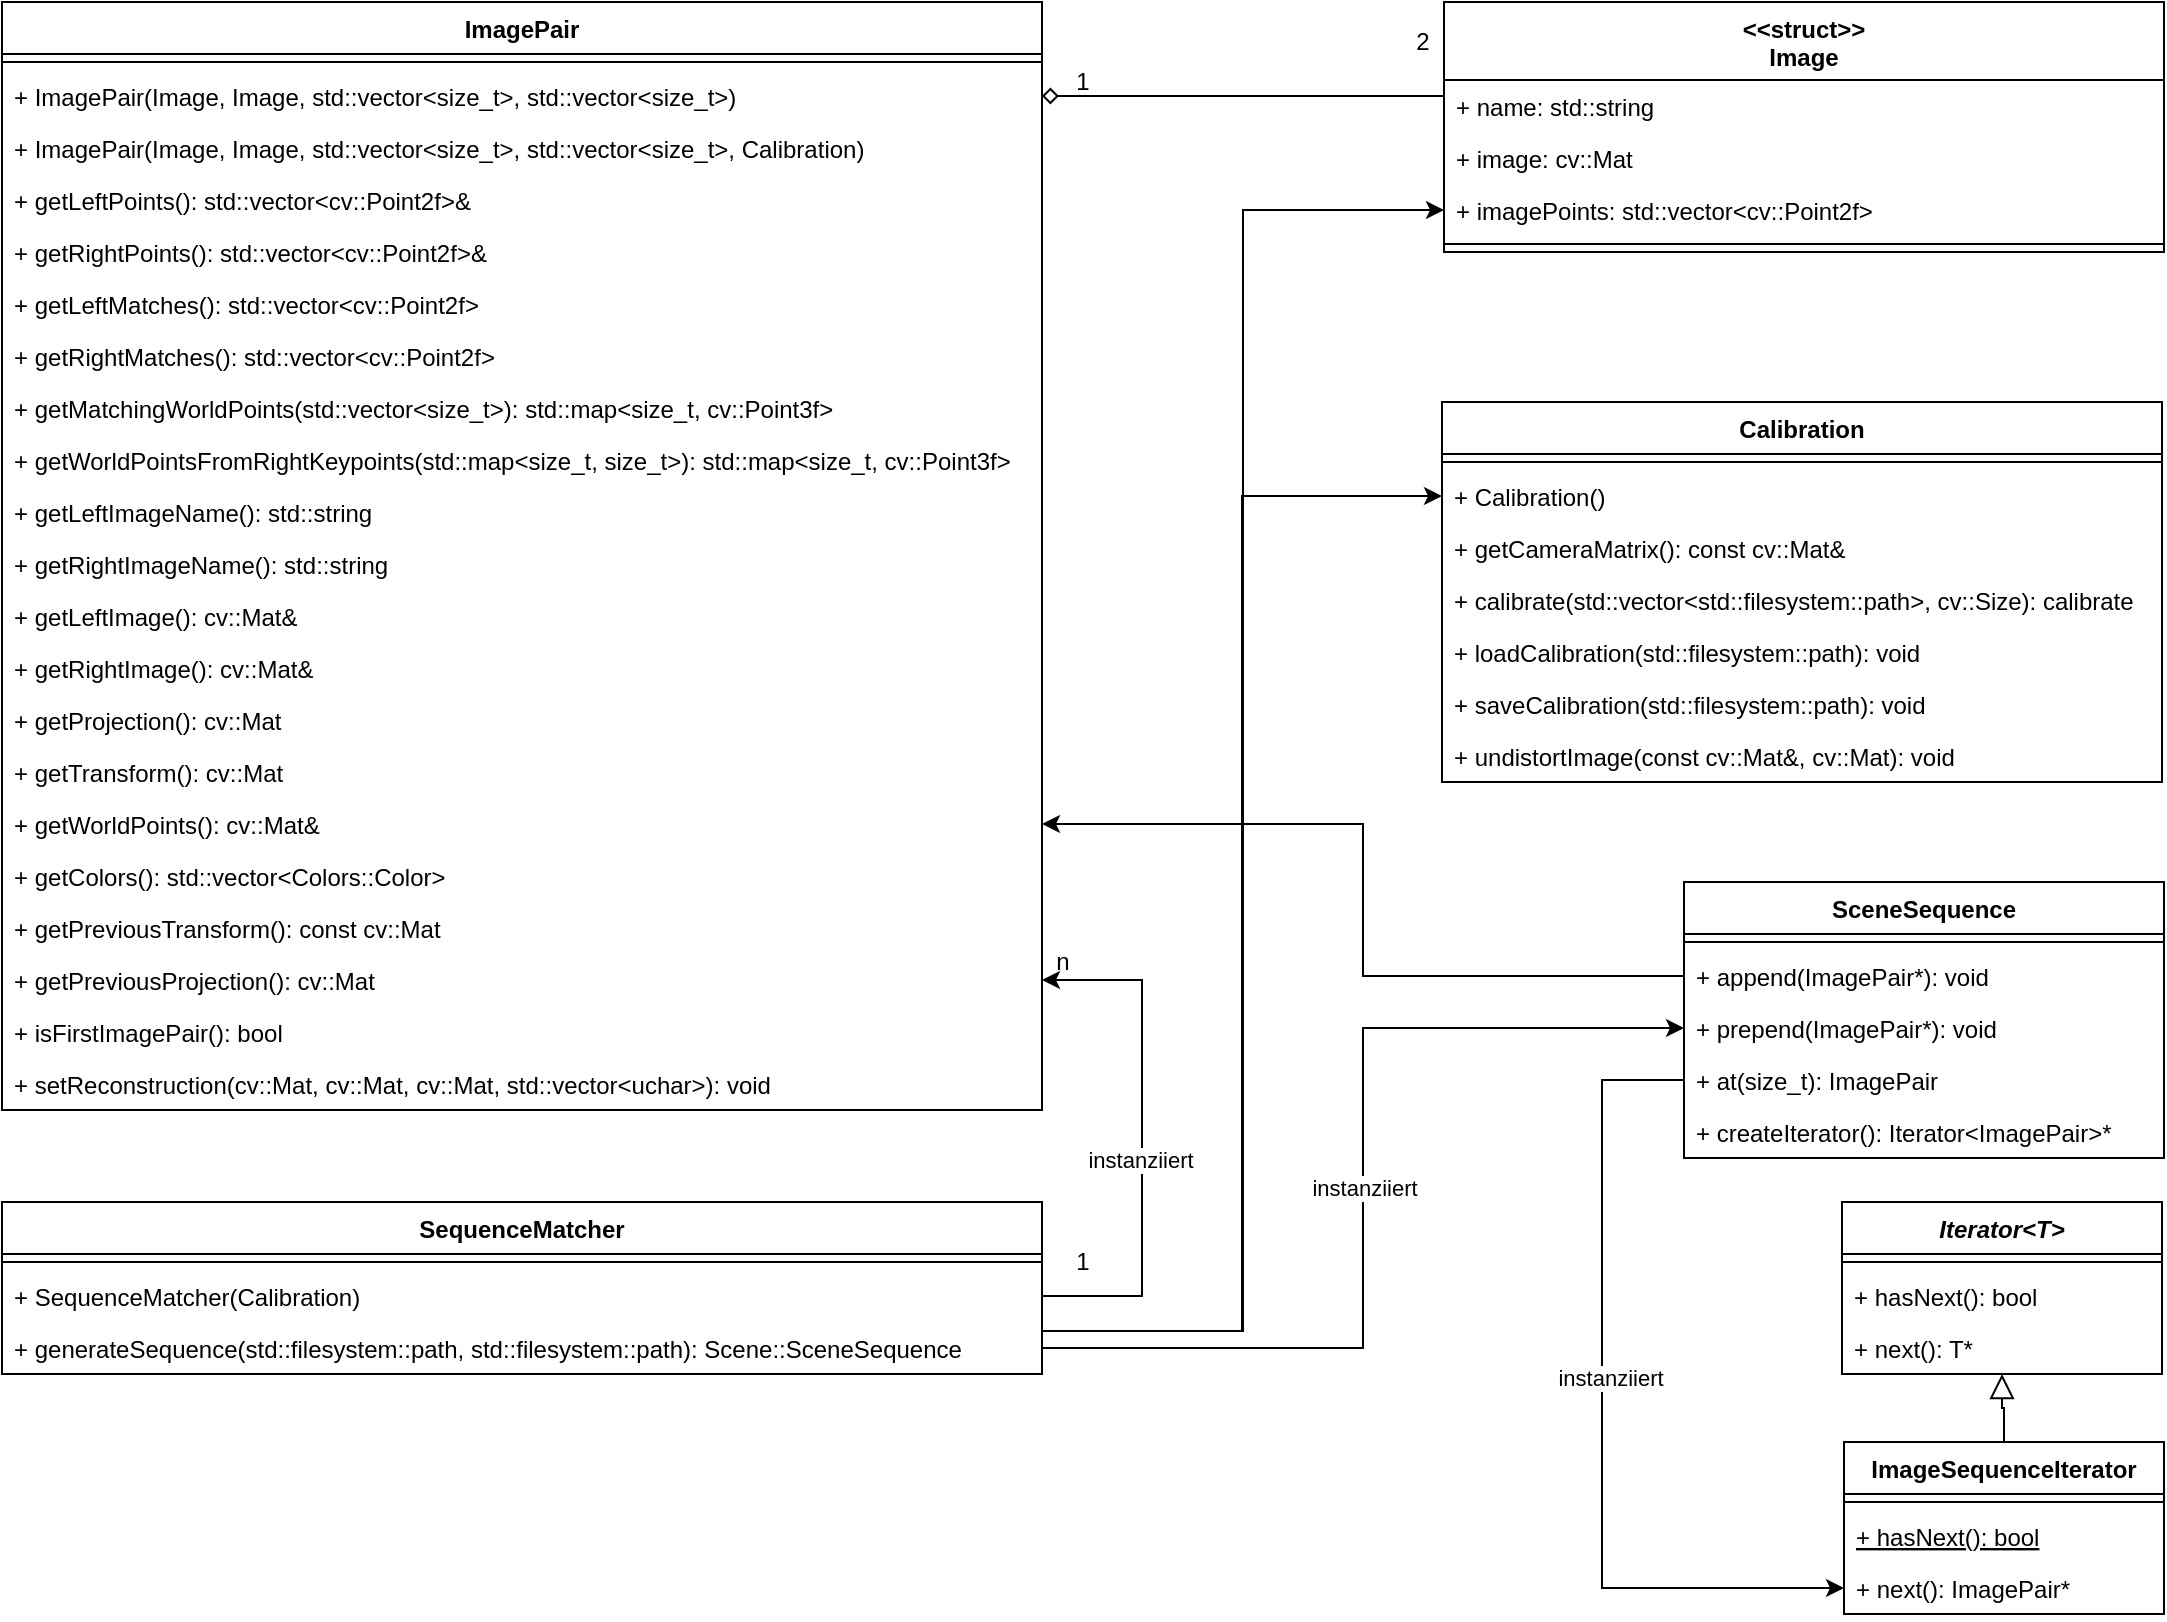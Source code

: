 <mxfile version="13.0.1" type="device"><diagram id="C5RBs43oDa-KdzZeNtuy" name="Page-1"><mxGraphModel dx="1673" dy="2115" grid="1" gridSize="10" guides="1" tooltips="1" connect="1" arrows="1" fold="1" page="1" pageScale="1" pageWidth="827" pageHeight="1169" math="0" shadow="0"><root><mxCell id="WIyWlLk6GJQsqaUBKTNV-0"/><mxCell id="WIyWlLk6GJQsqaUBKTNV-1" parent="WIyWlLk6GJQsqaUBKTNV-0"/><mxCell id="zkfFHV4jXpPFQw0GAbJ--12" value="" style="endArrow=block;endSize=10;endFill=0;shadow=0;strokeWidth=1;rounded=0;edgeStyle=elbowEdgeStyle;elbow=vertical;" parent="WIyWlLk6GJQsqaUBKTNV-1" source="zkfFHV4jXpPFQw0GAbJ--6" target="zkfFHV4jXpPFQw0GAbJ--0" edge="1"><mxGeometry width="160" relative="1" as="geometry"><mxPoint x="1760" y="83" as="sourcePoint"/><mxPoint x="1760" y="83" as="targetPoint"/></mxGeometry></mxCell><mxCell id="xn-AMebOff6eHMCHdCvl-0" value="&lt;&lt;struct&gt;&gt;&#10;Image" style="swimlane;fontStyle=1;align=center;verticalAlign=top;childLayout=stackLayout;horizontal=1;startSize=39;horizontalStack=0;resizeParent=1;resizeParentMax=0;resizeLast=0;collapsible=1;marginBottom=0;" parent="WIyWlLk6GJQsqaUBKTNV-1" vertex="1"><mxGeometry x="1281" y="-200" width="360" height="125" as="geometry"/></mxCell><mxCell id="xn-AMebOff6eHMCHdCvl-1" value="+ name: std::string" style="text;strokeColor=none;fillColor=none;align=left;verticalAlign=top;spacingLeft=4;spacingRight=4;overflow=hidden;rotatable=0;points=[[0,0.5],[1,0.5]];portConstraint=eastwest;" parent="xn-AMebOff6eHMCHdCvl-0" vertex="1"><mxGeometry y="39" width="360" height="26" as="geometry"/></mxCell><mxCell id="xn-AMebOff6eHMCHdCvl-4" value="+ image: cv::Mat" style="text;strokeColor=none;fillColor=none;align=left;verticalAlign=top;spacingLeft=4;spacingRight=4;overflow=hidden;rotatable=0;points=[[0,0.5],[1,0.5]];portConstraint=eastwest;" parent="xn-AMebOff6eHMCHdCvl-0" vertex="1"><mxGeometry y="65" width="360" height="26" as="geometry"/></mxCell><mxCell id="xn-AMebOff6eHMCHdCvl-5" value="+ imagePoints: std::vector&lt;cv::Point2f&gt;" style="text;strokeColor=none;fillColor=none;align=left;verticalAlign=top;spacingLeft=4;spacingRight=4;overflow=hidden;rotatable=0;points=[[0,0.5],[1,0.5]];portConstraint=eastwest;" parent="xn-AMebOff6eHMCHdCvl-0" vertex="1"><mxGeometry y="91" width="360" height="26" as="geometry"/></mxCell><mxCell id="xn-AMebOff6eHMCHdCvl-2" value="" style="line;strokeWidth=1;fillColor=none;align=left;verticalAlign=middle;spacingTop=-1;spacingLeft=3;spacingRight=3;rotatable=0;labelPosition=right;points=[];portConstraint=eastwest;" parent="xn-AMebOff6eHMCHdCvl-0" vertex="1"><mxGeometry y="117" width="360" height="8" as="geometry"/></mxCell><mxCell id="xn-AMebOff6eHMCHdCvl-26" value="Calibration" style="swimlane;fontStyle=1;align=center;verticalAlign=top;childLayout=stackLayout;horizontal=1;startSize=26;horizontalStack=0;resizeParent=1;resizeParentMax=0;resizeLast=0;collapsible=1;marginBottom=0;" parent="WIyWlLk6GJQsqaUBKTNV-1" vertex="1"><mxGeometry x="1280" width="360" height="190" as="geometry"/></mxCell><mxCell id="xn-AMebOff6eHMCHdCvl-27" value="" style="line;strokeWidth=1;fillColor=none;align=left;verticalAlign=middle;spacingTop=-1;spacingLeft=3;spacingRight=3;rotatable=0;labelPosition=right;points=[];portConstraint=eastwest;" parent="xn-AMebOff6eHMCHdCvl-26" vertex="1"><mxGeometry y="26" width="360" height="8" as="geometry"/></mxCell><mxCell id="xn-AMebOff6eHMCHdCvl-28" value="+ Calibration()" style="text;strokeColor=none;fillColor=none;align=left;verticalAlign=top;spacingLeft=4;spacingRight=4;overflow=hidden;rotatable=0;points=[[0,0.5],[1,0.5]];portConstraint=eastwest;" parent="xn-AMebOff6eHMCHdCvl-26" vertex="1"><mxGeometry y="34" width="360" height="26" as="geometry"/></mxCell><mxCell id="xn-AMebOff6eHMCHdCvl-29" value="+ getCameraMatrix(): const cv::Mat&amp;" style="text;strokeColor=none;fillColor=none;align=left;verticalAlign=top;spacingLeft=4;spacingRight=4;overflow=hidden;rotatable=0;points=[[0,0.5],[1,0.5]];portConstraint=eastwest;" parent="xn-AMebOff6eHMCHdCvl-26" vertex="1"><mxGeometry y="60" width="360" height="26" as="geometry"/></mxCell><mxCell id="xn-AMebOff6eHMCHdCvl-31" value="+ calibrate(std::vector&lt;std::filesystem::path&gt;, cv::Size): calibrate" style="text;strokeColor=none;fillColor=none;align=left;verticalAlign=top;spacingLeft=4;spacingRight=4;overflow=hidden;rotatable=0;points=[[0,0.5],[1,0.5]];portConstraint=eastwest;" parent="xn-AMebOff6eHMCHdCvl-26" vertex="1"><mxGeometry y="86" width="360" height="26" as="geometry"/></mxCell><mxCell id="xn-AMebOff6eHMCHdCvl-32" value="+ loadCalibration(std::filesystem::path): void" style="text;strokeColor=none;fillColor=none;align=left;verticalAlign=top;spacingLeft=4;spacingRight=4;overflow=hidden;rotatable=0;points=[[0,0.5],[1,0.5]];portConstraint=eastwest;" parent="xn-AMebOff6eHMCHdCvl-26" vertex="1"><mxGeometry y="112" width="360" height="26" as="geometry"/></mxCell><mxCell id="xn-AMebOff6eHMCHdCvl-33" value="+ saveCalibration(std::filesystem::path): void" style="text;strokeColor=none;fillColor=none;align=left;verticalAlign=top;spacingLeft=4;spacingRight=4;overflow=hidden;rotatable=0;points=[[0,0.5],[1,0.5]];portConstraint=eastwest;" parent="xn-AMebOff6eHMCHdCvl-26" vertex="1"><mxGeometry y="138" width="360" height="26" as="geometry"/></mxCell><mxCell id="xn-AMebOff6eHMCHdCvl-34" value="+ undistortImage(const cv::Mat&amp;, cv::Mat): void" style="text;strokeColor=none;fillColor=none;align=left;verticalAlign=top;spacingLeft=4;spacingRight=4;overflow=hidden;rotatable=0;points=[[0,0.5],[1,0.5]];portConstraint=eastwest;" parent="xn-AMebOff6eHMCHdCvl-26" vertex="1"><mxGeometry y="164" width="360" height="26" as="geometry"/></mxCell><mxCell id="xn-AMebOff6eHMCHdCvl-13" value="SceneSequence" style="swimlane;fontStyle=1;align=center;verticalAlign=top;childLayout=stackLayout;horizontal=1;startSize=26;horizontalStack=0;resizeParent=1;resizeParentMax=0;resizeLast=0;collapsible=1;marginBottom=0;" parent="WIyWlLk6GJQsqaUBKTNV-1" vertex="1"><mxGeometry x="1401" y="240" width="240" height="138" as="geometry"/></mxCell><mxCell id="xn-AMebOff6eHMCHdCvl-15" value="" style="line;strokeWidth=1;fillColor=none;align=left;verticalAlign=middle;spacingTop=-1;spacingLeft=3;spacingRight=3;rotatable=0;labelPosition=right;points=[];portConstraint=eastwest;" parent="xn-AMebOff6eHMCHdCvl-13" vertex="1"><mxGeometry y="26" width="240" height="8" as="geometry"/></mxCell><mxCell id="xn-AMebOff6eHMCHdCvl-16" value="+ append(ImagePair*): void" style="text;strokeColor=none;fillColor=none;align=left;verticalAlign=top;spacingLeft=4;spacingRight=4;overflow=hidden;rotatable=0;points=[[0,0.5],[1,0.5]];portConstraint=eastwest;" parent="xn-AMebOff6eHMCHdCvl-13" vertex="1"><mxGeometry y="34" width="240" height="26" as="geometry"/></mxCell><mxCell id="xn-AMebOff6eHMCHdCvl-17" value="+ prepend(ImagePair*): void" style="text;strokeColor=none;fillColor=none;align=left;verticalAlign=top;spacingLeft=4;spacingRight=4;overflow=hidden;rotatable=0;points=[[0,0.5],[1,0.5]];portConstraint=eastwest;" parent="xn-AMebOff6eHMCHdCvl-13" vertex="1"><mxGeometry y="60" width="240" height="26" as="geometry"/></mxCell><mxCell id="xn-AMebOff6eHMCHdCvl-18" value="+ at(size_t): ImagePair" style="text;strokeColor=none;fillColor=none;align=left;verticalAlign=top;spacingLeft=4;spacingRight=4;overflow=hidden;rotatable=0;points=[[0,0.5],[1,0.5]];portConstraint=eastwest;" parent="xn-AMebOff6eHMCHdCvl-13" vertex="1"><mxGeometry y="86" width="240" height="26" as="geometry"/></mxCell><mxCell id="xn-AMebOff6eHMCHdCvl-19" value="+ createIterator(): Iterator&lt;ImagePair&gt;*" style="text;strokeColor=none;fillColor=none;align=left;verticalAlign=top;spacingLeft=4;spacingRight=4;overflow=hidden;rotatable=0;points=[[0,0.5],[1,0.5]];portConstraint=eastwest;" parent="xn-AMebOff6eHMCHdCvl-13" vertex="1"><mxGeometry y="112" width="240" height="26" as="geometry"/></mxCell><mxCell id="zkfFHV4jXpPFQw0GAbJ--0" value="Iterator&lt;T&gt;" style="swimlane;fontStyle=3;align=center;verticalAlign=top;childLayout=stackLayout;horizontal=1;startSize=26;horizontalStack=0;resizeParent=1;resizeLast=0;collapsible=1;marginBottom=0;rounded=0;shadow=0;strokeWidth=1;" parent="WIyWlLk6GJQsqaUBKTNV-1" vertex="1"><mxGeometry x="1480" y="400" width="160" height="86" as="geometry"><mxRectangle x="230" y="140" width="160" height="26" as="alternateBounds"/></mxGeometry></mxCell><mxCell id="zkfFHV4jXpPFQw0GAbJ--4" value="" style="line;html=1;strokeWidth=1;align=left;verticalAlign=middle;spacingTop=-1;spacingLeft=3;spacingRight=3;rotatable=0;labelPosition=right;points=[];portConstraint=eastwest;" parent="zkfFHV4jXpPFQw0GAbJ--0" vertex="1"><mxGeometry y="26" width="160" height="8" as="geometry"/></mxCell><mxCell id="zkfFHV4jXpPFQw0GAbJ--5" value="+ hasNext(): bool" style="text;align=left;verticalAlign=top;spacingLeft=4;spacingRight=4;overflow=hidden;rotatable=0;points=[[0,0.5],[1,0.5]];portConstraint=eastwest;" parent="zkfFHV4jXpPFQw0GAbJ--0" vertex="1"><mxGeometry y="34" width="160" height="26" as="geometry"/></mxCell><mxCell id="jfnfl5ZqXml-hIqY2OUW-0" value="+ next(): T*" style="text;align=left;verticalAlign=top;spacingLeft=4;spacingRight=4;overflow=hidden;rotatable=0;points=[[0,0.5],[1,0.5]];portConstraint=eastwest;" parent="zkfFHV4jXpPFQw0GAbJ--0" vertex="1"><mxGeometry y="60" width="160" height="26" as="geometry"/></mxCell><mxCell id="zkfFHV4jXpPFQw0GAbJ--6" value="ImageSequenceIterator" style="swimlane;fontStyle=1;align=center;verticalAlign=top;childLayout=stackLayout;horizontal=1;startSize=26;horizontalStack=0;resizeParent=1;resizeLast=0;collapsible=1;marginBottom=0;rounded=0;shadow=0;strokeWidth=1;" parent="WIyWlLk6GJQsqaUBKTNV-1" vertex="1"><mxGeometry x="1481" y="520" width="160" height="86" as="geometry"><mxRectangle x="130" y="380" width="160" height="26" as="alternateBounds"/></mxGeometry></mxCell><mxCell id="zkfFHV4jXpPFQw0GAbJ--9" value="" style="line;html=1;strokeWidth=1;align=left;verticalAlign=middle;spacingTop=-1;spacingLeft=3;spacingRight=3;rotatable=0;labelPosition=right;points=[];portConstraint=eastwest;" parent="zkfFHV4jXpPFQw0GAbJ--6" vertex="1"><mxGeometry y="26" width="160" height="8" as="geometry"/></mxCell><mxCell id="zkfFHV4jXpPFQw0GAbJ--10" value="+ hasNext(): bool" style="text;align=left;verticalAlign=top;spacingLeft=4;spacingRight=4;overflow=hidden;rotatable=0;points=[[0,0.5],[1,0.5]];portConstraint=eastwest;fontStyle=4" parent="zkfFHV4jXpPFQw0GAbJ--6" vertex="1"><mxGeometry y="34" width="160" height="26" as="geometry"/></mxCell><mxCell id="zkfFHV4jXpPFQw0GAbJ--11" value="+ next(): ImagePair*" style="text;align=left;verticalAlign=top;spacingLeft=4;spacingRight=4;overflow=hidden;rotatable=0;points=[[0,0.5],[1,0.5]];portConstraint=eastwest;" parent="zkfFHV4jXpPFQw0GAbJ--6" vertex="1"><mxGeometry y="60" width="160" height="26" as="geometry"/></mxCell><mxCell id="Q97HaU1FXOLwYLaV0fi5-0" style="edgeStyle=orthogonalEdgeStyle;rounded=0;orthogonalLoop=1;jettySize=auto;html=1;exitX=1;exitY=0.5;exitDx=0;exitDy=0;startArrow=diamond;startFill=0;endArrow=none;endFill=0;entryX=0;entryY=0.25;entryDx=0;entryDy=0;" parent="WIyWlLk6GJQsqaUBKTNV-1" source="zkfFHV4jXpPFQw0GAbJ--24" target="xn-AMebOff6eHMCHdCvl-0" edge="1"><mxGeometry relative="1" as="geometry"><mxPoint x="1210" y="-153" as="targetPoint"/><Array as="points"><mxPoint x="1281" y="-153"/></Array></mxGeometry></mxCell><mxCell id="zkfFHV4jXpPFQw0GAbJ--17" value="ImagePair" style="swimlane;fontStyle=1;align=center;verticalAlign=top;childLayout=stackLayout;horizontal=1;startSize=26;horizontalStack=0;resizeParent=1;resizeLast=0;collapsible=1;marginBottom=0;rounded=0;shadow=0;strokeWidth=1;" parent="WIyWlLk6GJQsqaUBKTNV-1" vertex="1"><mxGeometry x="560" y="-200" width="520" height="554" as="geometry"><mxRectangle x="40" y="-40" width="160" height="26" as="alternateBounds"/></mxGeometry></mxCell><mxCell id="zkfFHV4jXpPFQw0GAbJ--23" value="" style="line;html=1;strokeWidth=1;align=left;verticalAlign=middle;spacingTop=-1;spacingLeft=3;spacingRight=3;rotatable=0;labelPosition=right;points=[];portConstraint=eastwest;" parent="zkfFHV4jXpPFQw0GAbJ--17" vertex="1"><mxGeometry y="26" width="520" height="8" as="geometry"/></mxCell><mxCell id="zkfFHV4jXpPFQw0GAbJ--24" value="+ ImagePair(Image, Image, std::vector&lt;size_t&gt;, std::vector&lt;size_t&gt;)" style="text;align=left;verticalAlign=top;spacingLeft=4;spacingRight=4;overflow=hidden;rotatable=0;points=[[0,0.5],[1,0.5]];portConstraint=eastwest;" parent="zkfFHV4jXpPFQw0GAbJ--17" vertex="1"><mxGeometry y="34" width="520" height="26" as="geometry"/></mxCell><mxCell id="zkfFHV4jXpPFQw0GAbJ--25" value="+ ImagePair(Image, Image, std::vector&lt;size_t&gt;, std::vector&lt;size_t&gt;, Calibration)" style="text;align=left;verticalAlign=top;spacingLeft=4;spacingRight=4;overflow=hidden;rotatable=0;points=[[0,0.5],[1,0.5]];portConstraint=eastwest;" parent="zkfFHV4jXpPFQw0GAbJ--17" vertex="1"><mxGeometry y="60" width="520" height="26" as="geometry"/></mxCell><mxCell id="jfnfl5ZqXml-hIqY2OUW-8" value="+ getLeftPoints(): std::vector&lt;cv::Point2f&gt;&amp;" style="text;align=left;verticalAlign=top;spacingLeft=4;spacingRight=4;overflow=hidden;rotatable=0;points=[[0,0.5],[1,0.5]];portConstraint=eastwest;" parent="zkfFHV4jXpPFQw0GAbJ--17" vertex="1"><mxGeometry y="86" width="520" height="26" as="geometry"/></mxCell><mxCell id="jfnfl5ZqXml-hIqY2OUW-9" value="+ getRightPoints(): std::vector&lt;cv::Point2f&gt;&amp;" style="text;align=left;verticalAlign=top;spacingLeft=4;spacingRight=4;overflow=hidden;rotatable=0;points=[[0,0.5],[1,0.5]];portConstraint=eastwest;" parent="zkfFHV4jXpPFQw0GAbJ--17" vertex="1"><mxGeometry y="112" width="520" height="26" as="geometry"/></mxCell><mxCell id="jfnfl5ZqXml-hIqY2OUW-10" value="+ getLeftMatches(): std::vector&lt;cv::Point2f&gt;" style="text;align=left;verticalAlign=top;spacingLeft=4;spacingRight=4;overflow=hidden;rotatable=0;points=[[0,0.5],[1,0.5]];portConstraint=eastwest;" parent="zkfFHV4jXpPFQw0GAbJ--17" vertex="1"><mxGeometry y="138" width="520" height="26" as="geometry"/></mxCell><mxCell id="jfnfl5ZqXml-hIqY2OUW-11" value="+ getRightMatches(): std::vector&lt;cv::Point2f&gt;" style="text;align=left;verticalAlign=top;spacingLeft=4;spacingRight=4;overflow=hidden;rotatable=0;points=[[0,0.5],[1,0.5]];portConstraint=eastwest;" parent="zkfFHV4jXpPFQw0GAbJ--17" vertex="1"><mxGeometry y="164" width="520" height="26" as="geometry"/></mxCell><mxCell id="jfnfl5ZqXml-hIqY2OUW-12" value="+ getMatchingWorldPoints(std::vector&lt;size_t&gt;): std::map&lt;size_t, cv::Point3f&gt;" style="text;align=left;verticalAlign=top;spacingLeft=4;spacingRight=4;overflow=hidden;rotatable=0;points=[[0,0.5],[1,0.5]];portConstraint=eastwest;" parent="zkfFHV4jXpPFQw0GAbJ--17" vertex="1"><mxGeometry y="190" width="520" height="26" as="geometry"/></mxCell><mxCell id="jfnfl5ZqXml-hIqY2OUW-13" value="+ getWorldPointsFromRightKeypoints(std::map&lt;size_t, size_t&gt;): std::map&lt;size_t, cv::Point3f&gt;" style="text;align=left;verticalAlign=top;spacingLeft=4;spacingRight=4;overflow=hidden;rotatable=0;points=[[0,0.5],[1,0.5]];portConstraint=eastwest;" parent="zkfFHV4jXpPFQw0GAbJ--17" vertex="1"><mxGeometry y="216" width="520" height="26" as="geometry"/></mxCell><mxCell id="jfnfl5ZqXml-hIqY2OUW-14" value="+ getLeftImageName(): std::string" style="text;align=left;verticalAlign=top;spacingLeft=4;spacingRight=4;overflow=hidden;rotatable=0;points=[[0,0.5],[1,0.5]];portConstraint=eastwest;" parent="zkfFHV4jXpPFQw0GAbJ--17" vertex="1"><mxGeometry y="242" width="520" height="26" as="geometry"/></mxCell><mxCell id="jfnfl5ZqXml-hIqY2OUW-15" value="+ getRightImageName(): std::string" style="text;align=left;verticalAlign=top;spacingLeft=4;spacingRight=4;overflow=hidden;rotatable=0;points=[[0,0.5],[1,0.5]];portConstraint=eastwest;" parent="zkfFHV4jXpPFQw0GAbJ--17" vertex="1"><mxGeometry y="268" width="520" height="26" as="geometry"/></mxCell><mxCell id="jfnfl5ZqXml-hIqY2OUW-16" value="+ getLeftImage(): cv::Mat&amp;" style="text;align=left;verticalAlign=top;spacingLeft=4;spacingRight=4;overflow=hidden;rotatable=0;points=[[0,0.5],[1,0.5]];portConstraint=eastwest;" parent="zkfFHV4jXpPFQw0GAbJ--17" vertex="1"><mxGeometry y="294" width="520" height="26" as="geometry"/></mxCell><mxCell id="jfnfl5ZqXml-hIqY2OUW-17" value="+ getRightImage(): cv::Mat&amp;" style="text;align=left;verticalAlign=top;spacingLeft=4;spacingRight=4;overflow=hidden;rotatable=0;points=[[0,0.5],[1,0.5]];portConstraint=eastwest;" parent="zkfFHV4jXpPFQw0GAbJ--17" vertex="1"><mxGeometry y="320" width="520" height="26" as="geometry"/></mxCell><mxCell id="jfnfl5ZqXml-hIqY2OUW-18" value="+ getProjection(): cv::Mat" style="text;align=left;verticalAlign=top;spacingLeft=4;spacingRight=4;overflow=hidden;rotatable=0;points=[[0,0.5],[1,0.5]];portConstraint=eastwest;" parent="zkfFHV4jXpPFQw0GAbJ--17" vertex="1"><mxGeometry y="346" width="520" height="26" as="geometry"/></mxCell><mxCell id="jfnfl5ZqXml-hIqY2OUW-19" value="+ getTransform(): cv::Mat" style="text;align=left;verticalAlign=top;spacingLeft=4;spacingRight=4;overflow=hidden;rotatable=0;points=[[0,0.5],[1,0.5]];portConstraint=eastwest;" parent="zkfFHV4jXpPFQw0GAbJ--17" vertex="1"><mxGeometry y="372" width="520" height="26" as="geometry"/></mxCell><mxCell id="jfnfl5ZqXml-hIqY2OUW-20" value="+ getWorldPoints(): cv::Mat&amp;" style="text;align=left;verticalAlign=top;spacingLeft=4;spacingRight=4;overflow=hidden;rotatable=0;points=[[0,0.5],[1,0.5]];portConstraint=eastwest;" parent="zkfFHV4jXpPFQw0GAbJ--17" vertex="1"><mxGeometry y="398" width="520" height="26" as="geometry"/></mxCell><mxCell id="jfnfl5ZqXml-hIqY2OUW-21" value="+ getColors(): std::vector&lt;Colors::Color&gt;" style="text;align=left;verticalAlign=top;spacingLeft=4;spacingRight=4;overflow=hidden;rotatable=0;points=[[0,0.5],[1,0.5]];portConstraint=eastwest;" parent="zkfFHV4jXpPFQw0GAbJ--17" vertex="1"><mxGeometry y="424" width="520" height="26" as="geometry"/></mxCell><mxCell id="jfnfl5ZqXml-hIqY2OUW-22" value="+ getPreviousTransform(): const cv::Mat" style="text;align=left;verticalAlign=top;spacingLeft=4;spacingRight=4;overflow=hidden;rotatable=0;points=[[0,0.5],[1,0.5]];portConstraint=eastwest;" parent="zkfFHV4jXpPFQw0GAbJ--17" vertex="1"><mxGeometry y="450" width="520" height="26" as="geometry"/></mxCell><mxCell id="jfnfl5ZqXml-hIqY2OUW-23" value="+ getPreviousProjection(): cv::Mat" style="text;align=left;verticalAlign=top;spacingLeft=4;spacingRight=4;overflow=hidden;rotatable=0;points=[[0,0.5],[1,0.5]];portConstraint=eastwest;" parent="zkfFHV4jXpPFQw0GAbJ--17" vertex="1"><mxGeometry y="476" width="520" height="26" as="geometry"/></mxCell><mxCell id="jfnfl5ZqXml-hIqY2OUW-24" value="+ isFirstImagePair(): bool" style="text;align=left;verticalAlign=top;spacingLeft=4;spacingRight=4;overflow=hidden;rotatable=0;points=[[0,0.5],[1,0.5]];portConstraint=eastwest;" parent="zkfFHV4jXpPFQw0GAbJ--17" vertex="1"><mxGeometry y="502" width="520" height="26" as="geometry"/></mxCell><mxCell id="jfnfl5ZqXml-hIqY2OUW-25" value="+ setReconstruction(cv::Mat, cv::Mat, cv::Mat, std::vector&lt;uchar&gt;): void" style="text;align=left;verticalAlign=top;spacingLeft=4;spacingRight=4;overflow=hidden;rotatable=0;points=[[0,0.5],[1,0.5]];portConstraint=eastwest;" parent="zkfFHV4jXpPFQw0GAbJ--17" vertex="1"><mxGeometry y="528" width="520" height="26" as="geometry"/></mxCell><mxCell id="Q97HaU1FXOLwYLaV0fi5-2" value="1" style="text;html=1;align=center;verticalAlign=middle;resizable=0;points=[];autosize=1;" parent="WIyWlLk6GJQsqaUBKTNV-1" vertex="1"><mxGeometry x="1090" y="-170" width="20" height="20" as="geometry"/></mxCell><mxCell id="Q97HaU1FXOLwYLaV0fi5-3" value="2" style="text;html=1;align=center;verticalAlign=middle;resizable=0;points=[];autosize=1;" parent="WIyWlLk6GJQsqaUBKTNV-1" vertex="1"><mxGeometry x="1260" y="-190" width="20" height="20" as="geometry"/></mxCell><mxCell id="Q97HaU1FXOLwYLaV0fi5-4" style="edgeStyle=orthogonalEdgeStyle;rounded=0;orthogonalLoop=1;jettySize=auto;html=1;exitX=0;exitY=0.5;exitDx=0;exitDy=0;startArrow=none;startFill=0;endArrow=classic;endFill=1;" parent="WIyWlLk6GJQsqaUBKTNV-1" source="xn-AMebOff6eHMCHdCvl-18" target="zkfFHV4jXpPFQw0GAbJ--11" edge="1"><mxGeometry relative="1" as="geometry"><Array as="points"><mxPoint x="1360" y="339"/><mxPoint x="1360" y="593"/></Array></mxGeometry></mxCell><mxCell id="Q97HaU1FXOLwYLaV0fi5-5" value="instanziiert" style="edgeLabel;html=1;align=center;verticalAlign=middle;resizable=0;points=[];" parent="Q97HaU1FXOLwYLaV0fi5-4" vertex="1" connectable="0"><mxGeometry x="-0.09" y="4" relative="1" as="geometry"><mxPoint as="offset"/></mxGeometry></mxCell><mxCell id="C4wUsqkQ3os70EGvMv3s-1" style="edgeStyle=orthogonalEdgeStyle;rounded=0;orthogonalLoop=1;jettySize=auto;html=1;exitX=1;exitY=0.5;exitDx=0;exitDy=0;startArrow=none;startFill=0;endArrow=classic;endFill=1;" edge="1" parent="WIyWlLk6GJQsqaUBKTNV-1" source="xn-AMebOff6eHMCHdCvl-11" target="jfnfl5ZqXml-hIqY2OUW-23"><mxGeometry relative="1" as="geometry"><Array as="points"><mxPoint x="1130" y="447"/><mxPoint x="1130" y="289"/></Array></mxGeometry></mxCell><mxCell id="C4wUsqkQ3os70EGvMv3s-6" value="instanziiert" style="edgeLabel;html=1;align=center;verticalAlign=middle;resizable=0;points=[];" vertex="1" connectable="0" parent="C4wUsqkQ3os70EGvMv3s-1"><mxGeometry x="-0.085" y="1" relative="1" as="geometry"><mxPoint as="offset"/></mxGeometry></mxCell><mxCell id="C4wUsqkQ3os70EGvMv3s-2" value="1" style="text;html=1;align=center;verticalAlign=middle;resizable=0;points=[];autosize=1;" vertex="1" parent="WIyWlLk6GJQsqaUBKTNV-1"><mxGeometry x="1090" y="420" width="20" height="20" as="geometry"/></mxCell><mxCell id="C4wUsqkQ3os70EGvMv3s-3" value="n" style="text;html=1;align=center;verticalAlign=middle;resizable=0;points=[];autosize=1;" vertex="1" parent="WIyWlLk6GJQsqaUBKTNV-1"><mxGeometry x="1080" y="270" width="20" height="20" as="geometry"/></mxCell><mxCell id="C4wUsqkQ3os70EGvMv3s-10" style="edgeStyle=orthogonalEdgeStyle;rounded=0;orthogonalLoop=1;jettySize=auto;html=1;exitX=1;exitY=0.75;exitDx=0;exitDy=0;entryX=0;entryY=0.5;entryDx=0;entryDy=0;startArrow=none;startFill=0;endArrow=classic;endFill=1;" edge="1" parent="WIyWlLk6GJQsqaUBKTNV-1" source="xn-AMebOff6eHMCHdCvl-8" target="xn-AMebOff6eHMCHdCvl-28"><mxGeometry relative="1" as="geometry"/></mxCell><mxCell id="C4wUsqkQ3os70EGvMv3s-12" style="edgeStyle=orthogonalEdgeStyle;rounded=0;orthogonalLoop=1;jettySize=auto;html=1;exitX=1;exitY=0.75;exitDx=0;exitDy=0;startArrow=none;startFill=0;endArrow=classic;endFill=1;entryX=0;entryY=0.5;entryDx=0;entryDy=0;" edge="1" parent="WIyWlLk6GJQsqaUBKTNV-1" source="xn-AMebOff6eHMCHdCvl-8" target="xn-AMebOff6eHMCHdCvl-5"><mxGeometry relative="1" as="geometry"><mxPoint x="1130" y="450" as="targetPoint"/></mxGeometry></mxCell><mxCell id="xn-AMebOff6eHMCHdCvl-8" value="SequenceMatcher" style="swimlane;fontStyle=1;align=center;verticalAlign=top;childLayout=stackLayout;horizontal=1;startSize=26;horizontalStack=0;resizeParent=1;resizeParentMax=0;resizeLast=0;collapsible=1;marginBottom=0;" parent="WIyWlLk6GJQsqaUBKTNV-1" vertex="1"><mxGeometry x="560" y="400" width="520" height="86" as="geometry"/></mxCell><mxCell id="xn-AMebOff6eHMCHdCvl-10" value="" style="line;strokeWidth=1;fillColor=none;align=left;verticalAlign=middle;spacingTop=-1;spacingLeft=3;spacingRight=3;rotatable=0;labelPosition=right;points=[];portConstraint=eastwest;" parent="xn-AMebOff6eHMCHdCvl-8" vertex="1"><mxGeometry y="26" width="520" height="8" as="geometry"/></mxCell><mxCell id="xn-AMebOff6eHMCHdCvl-11" value="+ SequenceMatcher(Calibration)" style="text;strokeColor=none;fillColor=none;align=left;verticalAlign=top;spacingLeft=4;spacingRight=4;overflow=hidden;rotatable=0;points=[[0,0.5],[1,0.5]];portConstraint=eastwest;" parent="xn-AMebOff6eHMCHdCvl-8" vertex="1"><mxGeometry y="34" width="520" height="26" as="geometry"/></mxCell><mxCell id="xn-AMebOff6eHMCHdCvl-12" value="+ generateSequence(std::filesystem::path, std::filesystem::path): Scene::SceneSequence" style="text;strokeColor=none;fillColor=none;align=left;verticalAlign=top;spacingLeft=4;spacingRight=4;overflow=hidden;rotatable=0;points=[[0,0.5],[1,0.5]];portConstraint=eastwest;" parent="xn-AMebOff6eHMCHdCvl-8" vertex="1"><mxGeometry y="60" width="520" height="26" as="geometry"/></mxCell><mxCell id="C4wUsqkQ3os70EGvMv3s-5" value="instanziiert" style="edgeStyle=orthogonalEdgeStyle;rounded=0;orthogonalLoop=1;jettySize=auto;html=1;exitX=1;exitY=0.5;exitDx=0;exitDy=0;startArrow=none;startFill=0;endArrow=classic;endFill=1;" edge="1" parent="WIyWlLk6GJQsqaUBKTNV-1" source="xn-AMebOff6eHMCHdCvl-12" target="xn-AMebOff6eHMCHdCvl-17"><mxGeometry relative="1" as="geometry"><mxPoint x="1230.0" y="340" as="targetPoint"/></mxGeometry></mxCell><mxCell id="C4wUsqkQ3os70EGvMv3s-8" style="edgeStyle=orthogonalEdgeStyle;rounded=0;orthogonalLoop=1;jettySize=auto;html=1;exitX=0;exitY=0.5;exitDx=0;exitDy=0;entryX=1;entryY=0.5;entryDx=0;entryDy=0;startArrow=none;startFill=0;endArrow=classic;endFill=1;" edge="1" parent="WIyWlLk6GJQsqaUBKTNV-1" source="xn-AMebOff6eHMCHdCvl-16" target="jfnfl5ZqXml-hIqY2OUW-20"><mxGeometry relative="1" as="geometry"/></mxCell></root></mxGraphModel></diagram></mxfile>
